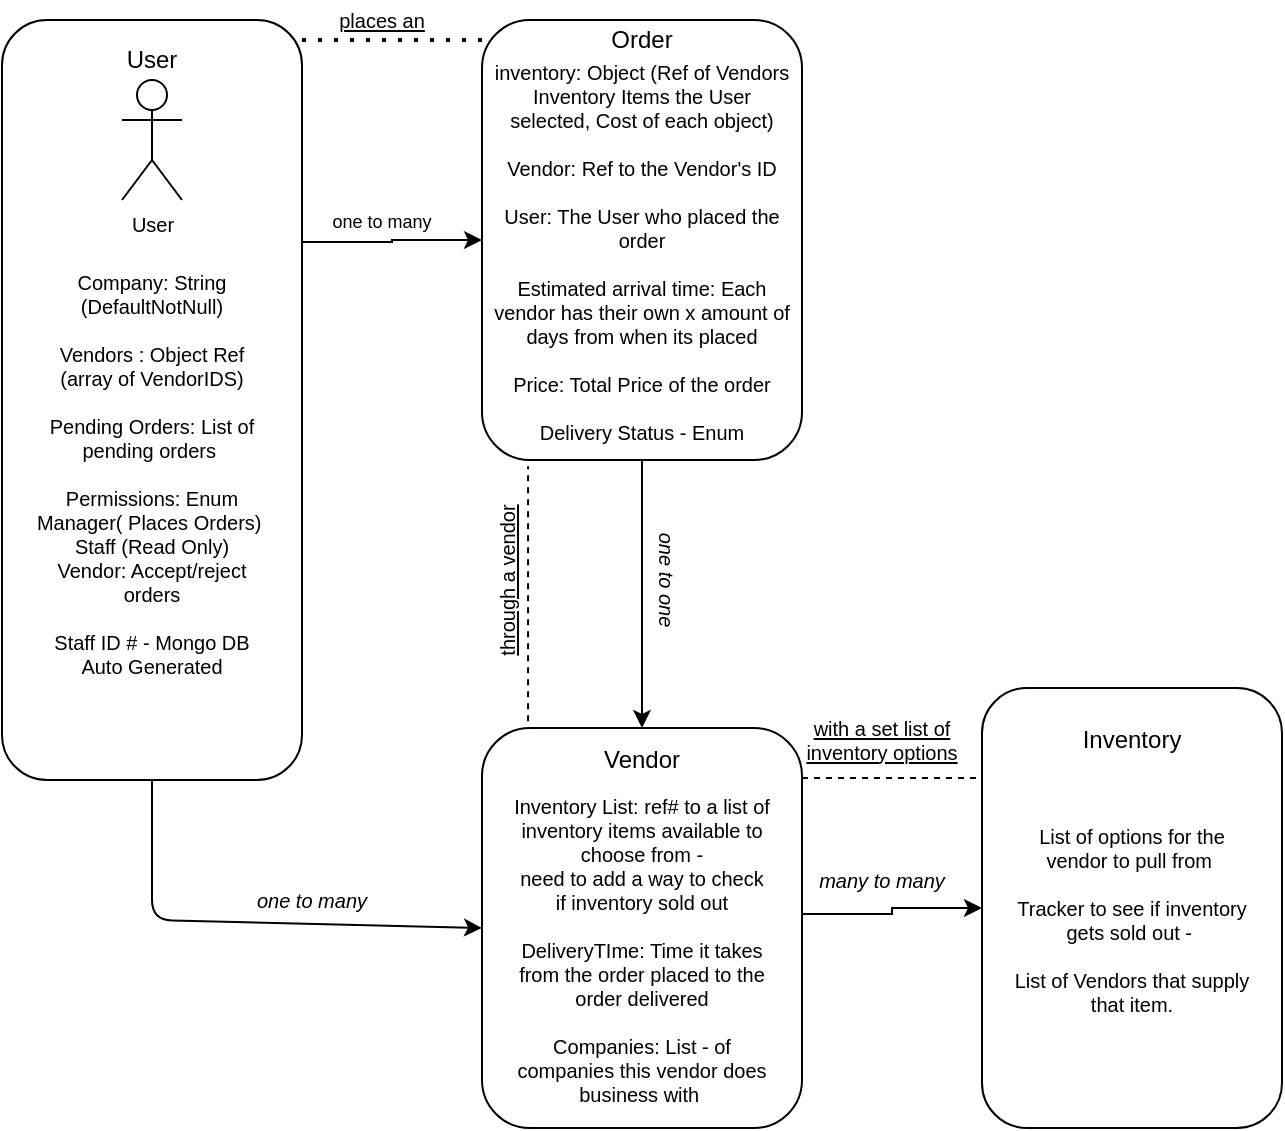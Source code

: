 <mxfile version="13.10.0" type="embed">
    <diagram id="3rIZFXBH6a5UeNMc0Q2q" name="Page-1">
        <mxGraphModel dx="201" dy="419" grid="1" gridSize="10" guides="1" tooltips="1" connect="1" arrows="1" fold="1" page="1" pageScale="1" pageWidth="850" pageHeight="1100" math="0" shadow="0">
            <root>
                <mxCell id="0"/>
                <mxCell id="1" parent="0"/>
                <mxCell id="4" value="" style="rounded=1;whiteSpace=wrap;html=1;fontStyle=1" parent="1" vertex="1">
                    <mxGeometry x="320" y="80" width="160" height="220" as="geometry"/>
                </mxCell>
                <mxCell id="35" value="inventory: Object (Ref of Vendors Inventory Items the User selected, Cost of each object)&lt;br&gt;&lt;br&gt;Vendor: Ref to the Vendor's ID&lt;br&gt;&lt;br&gt;User: The User who placed the order&lt;br&gt;&lt;br&gt;Estimated arrival time: Each vendor has their own x amount of days from when its placed&lt;br&gt;&lt;br&gt;Price: Total Price of the order&lt;br&gt;&lt;br&gt;Delivery Status - Enum&lt;br&gt;&lt;br&gt;&lt;br&gt;&lt;br&gt;&amp;nbsp;" style="text;html=1;strokeColor=none;fillColor=none;align=center;verticalAlign=middle;whiteSpace=wrap;rounded=0;fontSize=10;" parent="1" vertex="1">
                    <mxGeometry x="325" y="140" width="150" height="160" as="geometry"/>
                </mxCell>
                <mxCell id="18" style="edgeStyle=orthogonalEdgeStyle;rounded=0;orthogonalLoop=1;jettySize=auto;html=1;entryX=0;entryY=0.5;entryDx=0;entryDy=0;fontSize=10;exitX=1;exitY=0.465;exitDx=0;exitDy=0;exitPerimeter=0;" parent="1" source="10" target="17" edge="1">
                    <mxGeometry relative="1" as="geometry"/>
                </mxCell>
                <mxCell id="10" value="" style="rounded=1;whiteSpace=wrap;html=1;" parent="1" vertex="1">
                    <mxGeometry x="320" y="434" width="160" height="200" as="geometry"/>
                </mxCell>
                <mxCell id="7" style="edgeStyle=orthogonalEdgeStyle;rounded=0;orthogonalLoop=1;jettySize=auto;html=1;entryX=0;entryY=0.5;entryDx=0;entryDy=0;exitX=0.993;exitY=0.292;exitDx=0;exitDy=0;exitPerimeter=0;" parent="1" source="2" target="4" edge="1">
                    <mxGeometry relative="1" as="geometry"/>
                </mxCell>
                <mxCell id="2" value="&lt;br&gt;&lt;br&gt;" style="rounded=1;whiteSpace=wrap;html=1;" parent="1" vertex="1">
                    <mxGeometry x="80" y="80" width="150" height="380" as="geometry"/>
                </mxCell>
                <mxCell id="3" value="User" style="text;html=1;strokeColor=none;fillColor=none;align=center;verticalAlign=middle;whiteSpace=wrap;rounded=0;" parent="1" vertex="1">
                    <mxGeometry x="135" y="90" width="40" height="20" as="geometry"/>
                </mxCell>
                <mxCell id="11" value="" style="edgeStyle=orthogonalEdgeStyle;rounded=0;orthogonalLoop=1;jettySize=auto;html=1;" parent="1" source="4" target="10" edge="1">
                    <mxGeometry relative="1" as="geometry"/>
                </mxCell>
                <mxCell id="8" value="Vendor" style="text;html=1;strokeColor=none;fillColor=none;align=center;verticalAlign=middle;whiteSpace=wrap;rounded=0;" parent="1" vertex="1">
                    <mxGeometry x="380" y="440" width="40" height="20" as="geometry"/>
                </mxCell>
                <mxCell id="9" value="&lt;font style=&quot;font-size: 9px&quot;&gt;one to many&lt;/font&gt;" style="text;html=1;strokeColor=none;fillColor=none;align=center;verticalAlign=middle;whiteSpace=wrap;rounded=0;" parent="1" vertex="1">
                    <mxGeometry x="230" y="170" width="80" height="20" as="geometry"/>
                </mxCell>
                <mxCell id="14" value="Order" style="text;html=1;strokeColor=none;fillColor=none;align=center;verticalAlign=middle;whiteSpace=wrap;rounded=0;" parent="1" vertex="1">
                    <mxGeometry x="380" y="80" width="40" height="20" as="geometry"/>
                </mxCell>
                <mxCell id="16" value="&lt;i&gt;one to one&lt;/i&gt;" style="text;html=1;strokeColor=none;fillColor=none;align=center;verticalAlign=middle;whiteSpace=wrap;rounded=0;rotation=90;fontSize=10;" parent="1" vertex="1">
                    <mxGeometry x="380" y="350" width="65" height="20" as="geometry"/>
                </mxCell>
                <mxCell id="17" value="" style="rounded=1;whiteSpace=wrap;html=1;fontSize=10;" parent="1" vertex="1">
                    <mxGeometry x="570" y="414" width="150" height="220" as="geometry"/>
                </mxCell>
                <mxCell id="19" value="&lt;font style=&quot;font-size: 12px&quot;&gt;Inventory&lt;/font&gt;" style="text;html=1;strokeColor=none;fillColor=none;align=center;verticalAlign=middle;whiteSpace=wrap;rounded=0;fontSize=10;" parent="1" vertex="1">
                    <mxGeometry x="625" y="430" width="40" height="20" as="geometry"/>
                </mxCell>
                <mxCell id="20" value="places an" style="text;html=1;strokeColor=none;fillColor=none;align=center;verticalAlign=middle;whiteSpace=wrap;rounded=0;fontSize=10;fontStyle=4" parent="1" vertex="1">
                    <mxGeometry x="240" y="70" width="60" height="20" as="geometry"/>
                </mxCell>
                <mxCell id="21" value="through a vendor" style="text;html=1;strokeColor=none;fillColor=none;align=center;verticalAlign=middle;whiteSpace=wrap;rounded=0;fontSize=10;rotation=-90;fontStyle=4" parent="1" vertex="1">
                    <mxGeometry x="285" y="342.5" width="95" height="35" as="geometry"/>
                </mxCell>
                <mxCell id="22" value="with a set list of inventory options" style="text;html=1;strokeColor=none;fillColor=none;align=center;verticalAlign=middle;whiteSpace=wrap;rounded=0;fontSize=10;fontStyle=4" parent="1" vertex="1">
                    <mxGeometry x="480" y="430" width="80" height="20" as="geometry"/>
                </mxCell>
                <mxCell id="23" value="User" style="shape=umlActor;verticalLabelPosition=bottom;verticalAlign=top;html=1;outlineConnect=0;fontSize=10;" parent="1" vertex="1">
                    <mxGeometry x="140" y="110" width="30" height="60" as="geometry"/>
                </mxCell>
                <mxCell id="25" value="" style="endArrow=none;dashed=1;html=1;dashPattern=1 3;strokeWidth=2;fontSize=10;" parent="1" edge="1">
                    <mxGeometry width="50" height="50" relative="1" as="geometry">
                        <mxPoint x="230" y="90" as="sourcePoint"/>
                        <mxPoint x="320" y="90" as="targetPoint"/>
                    </mxGeometry>
                </mxCell>
                <mxCell id="27" value="" style="endArrow=none;dashed=1;html=1;fontSize=10;entryX=0.144;entryY=1.014;entryDx=0;entryDy=0;entryPerimeter=0;exitX=0.144;exitY=-0.017;exitDx=0;exitDy=0;exitPerimeter=0;" parent="1" source="10" target="4" edge="1">
                    <mxGeometry width="50" height="50" relative="1" as="geometry">
                        <mxPoint x="340" y="385" as="sourcePoint"/>
                        <mxPoint x="340" y="335" as="targetPoint"/>
                    </mxGeometry>
                </mxCell>
                <mxCell id="28" value="" style="endArrow=none;dashed=1;html=1;fontSize=10;" parent="1" edge="1">
                    <mxGeometry width="50" height="50" relative="1" as="geometry">
                        <mxPoint x="480" y="459" as="sourcePoint"/>
                        <mxPoint x="568" y="459" as="targetPoint"/>
                    </mxGeometry>
                </mxCell>
                <mxCell id="29" value="Company: String (DefaultNotNull)&lt;br&gt;&lt;br&gt;Vendors : Object Ref (array of VendorIDS)&lt;br&gt;&lt;br&gt;Pending Orders: List of pending orders&amp;nbsp;&lt;br&gt;&lt;br&gt;Permissions: Enum Manager( Places Orders)&amp;nbsp;&lt;br&gt;Staff (Read Only)&lt;br&gt;Vendor: Accept/reject orders&lt;br&gt;&lt;br&gt;Staff ID # - Mongo DB Auto Generated&lt;br&gt;&lt;br&gt;&lt;br&gt;&lt;br&gt;" style="text;html=1;strokeColor=none;fillColor=none;align=center;verticalAlign=middle;whiteSpace=wrap;rounded=0;fontSize=10;" parent="1" vertex="1">
                    <mxGeometry x="95" y="200" width="120" height="250" as="geometry"/>
                </mxCell>
                <mxCell id="31" value="" style="endArrow=classic;html=1;fontSize=10;exitX=0.5;exitY=1;exitDx=0;exitDy=0;entryX=0;entryY=0.5;entryDx=0;entryDy=0;" parent="1" source="2" target="10" edge="1">
                    <mxGeometry width="50" height="50" relative="1" as="geometry">
                        <mxPoint x="150" y="510" as="sourcePoint"/>
                        <mxPoint x="200" y="460" as="targetPoint"/>
                        <Array as="points">
                            <mxPoint x="155" y="530"/>
                        </Array>
                    </mxGeometry>
                </mxCell>
                <mxCell id="33" value="&lt;i&gt;one to many&lt;/i&gt;" style="text;html=1;strokeColor=none;fillColor=none;align=center;verticalAlign=middle;whiteSpace=wrap;rounded=0;fontSize=10;" parent="1" vertex="1">
                    <mxGeometry x="200" y="510" width="70" height="20" as="geometry"/>
                </mxCell>
                <mxCell id="34" value="&lt;i&gt;many to many&lt;/i&gt;" style="text;html=1;strokeColor=none;fillColor=none;align=center;verticalAlign=middle;whiteSpace=wrap;rounded=0;fontSize=10;" parent="1" vertex="1">
                    <mxGeometry x="485" y="500" width="70" height="20" as="geometry"/>
                </mxCell>
                <mxCell id="36" value="Inventory List: ref# to a list of inventory items available to choose from -&lt;br&gt;need to add a way to check if inventory sold out&lt;br&gt;&lt;br&gt;DeliveryTIme: Time it takes from the order placed to the order delivered&lt;br&gt;&lt;br&gt;Companies: List - of companies this vendor does business with&amp;nbsp;" style="text;html=1;strokeColor=none;fillColor=none;align=center;verticalAlign=middle;whiteSpace=wrap;rounded=0;fontSize=10;" parent="1" vertex="1">
                    <mxGeometry x="335" y="470" width="130" height="150" as="geometry"/>
                </mxCell>
                <mxCell id="37" value="List of options for the vendor to pull from&amp;nbsp;&lt;br&gt;&lt;br&gt;Tracker to see if inventory gets sold out -&amp;nbsp;&lt;br&gt;&lt;br&gt;List of Vendors that supply that item." style="text;html=1;strokeColor=none;fillColor=none;align=center;verticalAlign=middle;whiteSpace=wrap;rounded=0;fontSize=10;" parent="1" vertex="1">
                    <mxGeometry x="585" y="455" width="120" height="150" as="geometry"/>
                </mxCell>
            </root>
        </mxGraphModel>
    </diagram>
</mxfile>